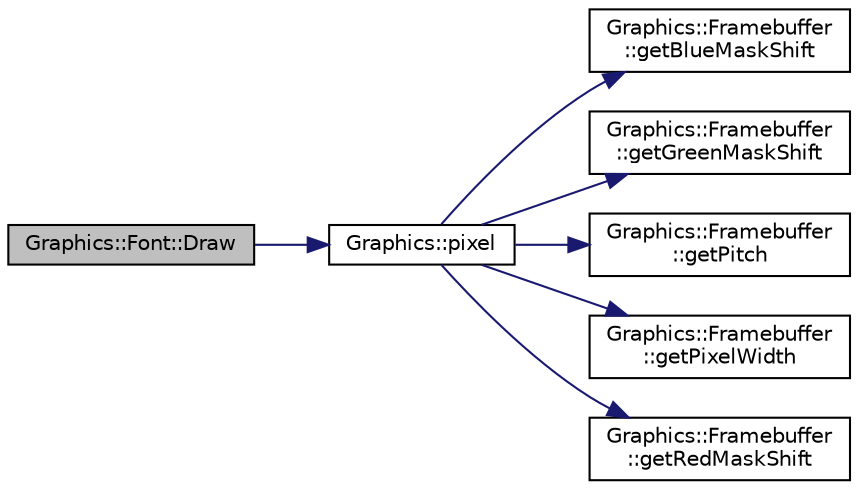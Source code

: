 digraph "Graphics::Font::Draw"
{
 // LATEX_PDF_SIZE
  edge [fontname="Helvetica",fontsize="10",labelfontname="Helvetica",labelfontsize="10"];
  node [fontname="Helvetica",fontsize="10",shape=record];
  rankdir="LR";
  Node1 [label="Graphics::Font::Draw",height=0.2,width=0.4,color="black", fillcolor="grey75", style="filled", fontcolor="black",tooltip="Draw the character at the given coordinates in the given color."];
  Node1 -> Node2 [color="midnightblue",fontsize="10",style="solid",fontname="Helvetica"];
  Node2 [label="Graphics::pixel",height=0.2,width=0.4,color="black", fillcolor="white", style="filled",URL="$d6/d9b/namespace_graphics.html#a9a087c9e0e221a9939cbe6b958171886",tooltip="Draws a pixel at a given coordinate."];
  Node2 -> Node3 [color="midnightblue",fontsize="10",style="solid",fontname="Helvetica"];
  Node3 [label="Graphics::Framebuffer\l::getBlueMaskShift",height=0.2,width=0.4,color="black", fillcolor="white", style="filled",URL="$d0/dcb/class_graphics_1_1_framebuffer.html#a5e05c50e2f80ac599bf8a3f44c1ec076",tooltip=" "];
  Node2 -> Node4 [color="midnightblue",fontsize="10",style="solid",fontname="Helvetica"];
  Node4 [label="Graphics::Framebuffer\l::getGreenMaskShift",height=0.2,width=0.4,color="black", fillcolor="white", style="filled",URL="$d0/dcb/class_graphics_1_1_framebuffer.html#a73d1c153ef281443e94ae0ad3a4fdf3e",tooltip=" "];
  Node2 -> Node5 [color="midnightblue",fontsize="10",style="solid",fontname="Helvetica"];
  Node5 [label="Graphics::Framebuffer\l::getPitch",height=0.2,width=0.4,color="black", fillcolor="white", style="filled",URL="$d0/dcb/class_graphics_1_1_framebuffer.html#a4b6694a0728b42872a51eb15a631cd51",tooltip=" "];
  Node2 -> Node6 [color="midnightblue",fontsize="10",style="solid",fontname="Helvetica"];
  Node6 [label="Graphics::Framebuffer\l::getPixelWidth",height=0.2,width=0.4,color="black", fillcolor="white", style="filled",URL="$d0/dcb/class_graphics_1_1_framebuffer.html#af6383d53d6a69242b6eb8e56067f4d19",tooltip=" "];
  Node2 -> Node7 [color="midnightblue",fontsize="10",style="solid",fontname="Helvetica"];
  Node7 [label="Graphics::Framebuffer\l::getRedMaskShift",height=0.2,width=0.4,color="black", fillcolor="white", style="filled",URL="$d0/dcb/class_graphics_1_1_framebuffer.html#af04917a01257164d99f15d84a1f67e9f",tooltip=" "];
}
